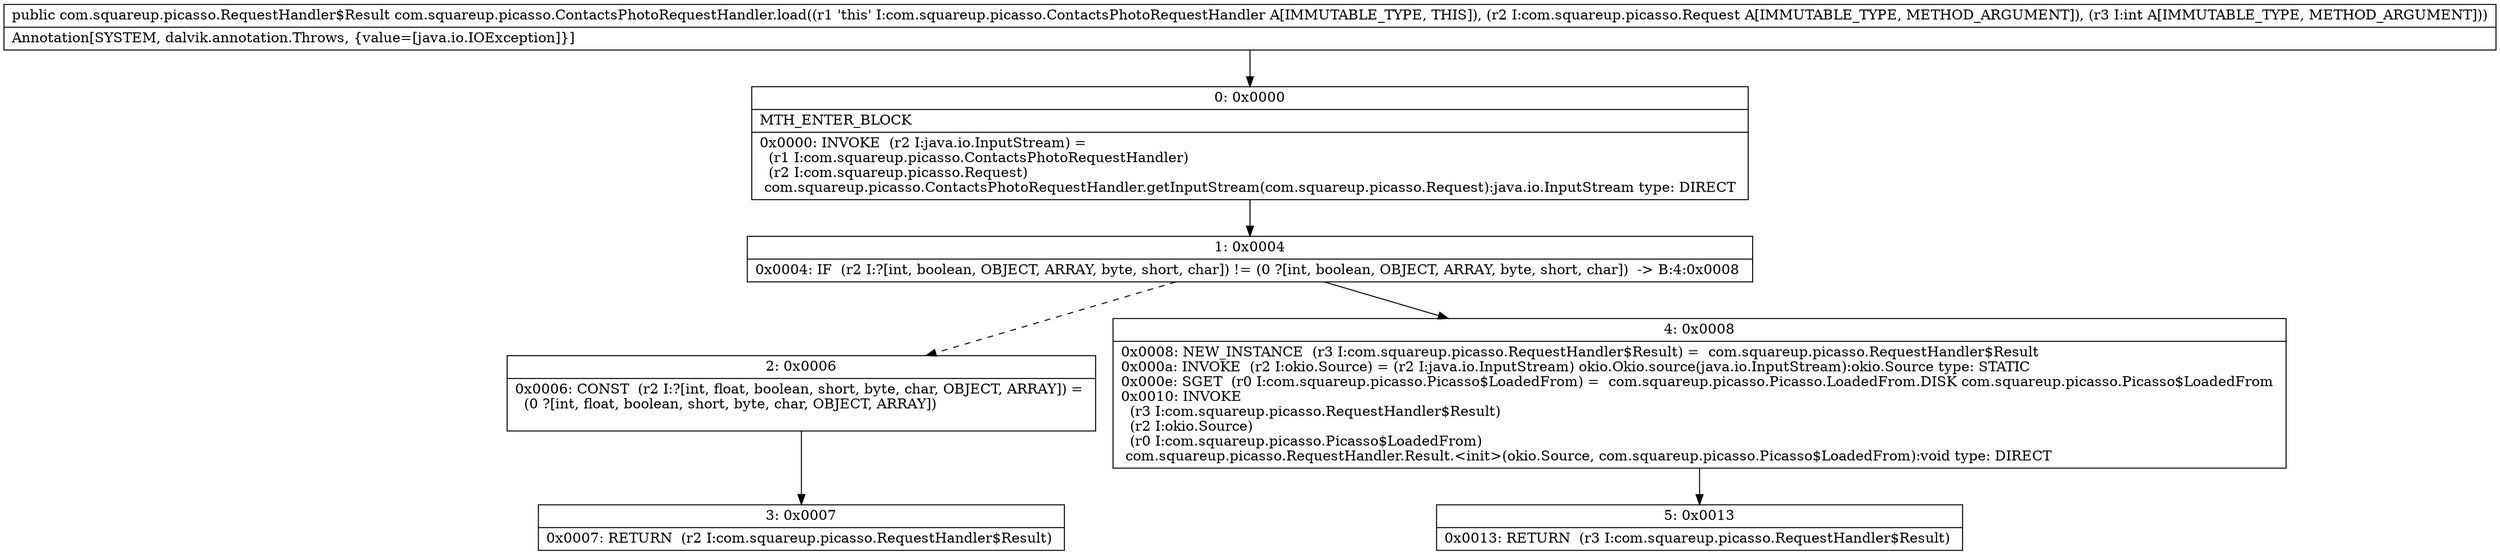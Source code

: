 digraph "CFG forcom.squareup.picasso.ContactsPhotoRequestHandler.load(Lcom\/squareup\/picasso\/Request;I)Lcom\/squareup\/picasso\/RequestHandler$Result;" {
Node_0 [shape=record,label="{0\:\ 0x0000|MTH_ENTER_BLOCK\l|0x0000: INVOKE  (r2 I:java.io.InputStream) = \l  (r1 I:com.squareup.picasso.ContactsPhotoRequestHandler)\l  (r2 I:com.squareup.picasso.Request)\l com.squareup.picasso.ContactsPhotoRequestHandler.getInputStream(com.squareup.picasso.Request):java.io.InputStream type: DIRECT \l}"];
Node_1 [shape=record,label="{1\:\ 0x0004|0x0004: IF  (r2 I:?[int, boolean, OBJECT, ARRAY, byte, short, char]) != (0 ?[int, boolean, OBJECT, ARRAY, byte, short, char])  \-\> B:4:0x0008 \l}"];
Node_2 [shape=record,label="{2\:\ 0x0006|0x0006: CONST  (r2 I:?[int, float, boolean, short, byte, char, OBJECT, ARRAY]) = \l  (0 ?[int, float, boolean, short, byte, char, OBJECT, ARRAY])\l \l}"];
Node_3 [shape=record,label="{3\:\ 0x0007|0x0007: RETURN  (r2 I:com.squareup.picasso.RequestHandler$Result) \l}"];
Node_4 [shape=record,label="{4\:\ 0x0008|0x0008: NEW_INSTANCE  (r3 I:com.squareup.picasso.RequestHandler$Result) =  com.squareup.picasso.RequestHandler$Result \l0x000a: INVOKE  (r2 I:okio.Source) = (r2 I:java.io.InputStream) okio.Okio.source(java.io.InputStream):okio.Source type: STATIC \l0x000e: SGET  (r0 I:com.squareup.picasso.Picasso$LoadedFrom) =  com.squareup.picasso.Picasso.LoadedFrom.DISK com.squareup.picasso.Picasso$LoadedFrom \l0x0010: INVOKE  \l  (r3 I:com.squareup.picasso.RequestHandler$Result)\l  (r2 I:okio.Source)\l  (r0 I:com.squareup.picasso.Picasso$LoadedFrom)\l com.squareup.picasso.RequestHandler.Result.\<init\>(okio.Source, com.squareup.picasso.Picasso$LoadedFrom):void type: DIRECT \l}"];
Node_5 [shape=record,label="{5\:\ 0x0013|0x0013: RETURN  (r3 I:com.squareup.picasso.RequestHandler$Result) \l}"];
MethodNode[shape=record,label="{public com.squareup.picasso.RequestHandler$Result com.squareup.picasso.ContactsPhotoRequestHandler.load((r1 'this' I:com.squareup.picasso.ContactsPhotoRequestHandler A[IMMUTABLE_TYPE, THIS]), (r2 I:com.squareup.picasso.Request A[IMMUTABLE_TYPE, METHOD_ARGUMENT]), (r3 I:int A[IMMUTABLE_TYPE, METHOD_ARGUMENT]))  | Annotation[SYSTEM, dalvik.annotation.Throws, \{value=[java.io.IOException]\}]\l}"];
MethodNode -> Node_0;
Node_0 -> Node_1;
Node_1 -> Node_2[style=dashed];
Node_1 -> Node_4;
Node_2 -> Node_3;
Node_4 -> Node_5;
}

